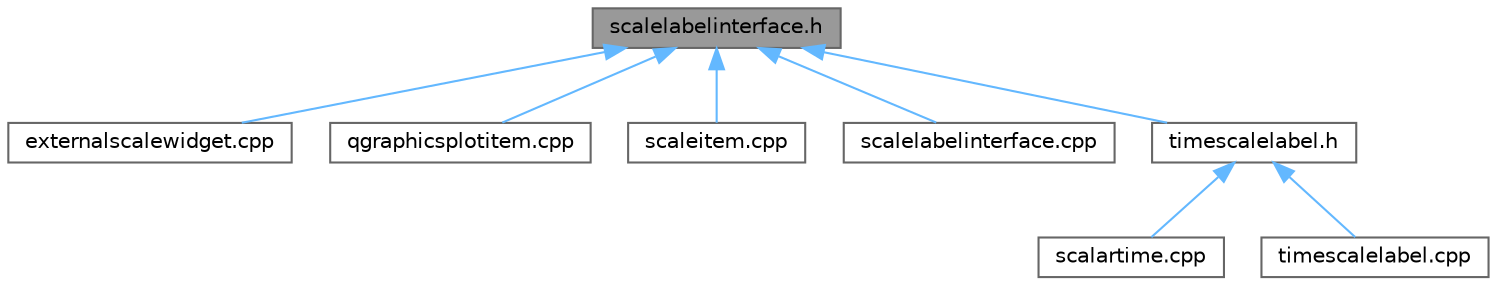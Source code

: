 digraph "scalelabelinterface.h"
{
 // LATEX_PDF_SIZE
  bgcolor="transparent";
  edge [fontname=Helvetica,fontsize=10,labelfontname=Helvetica,labelfontsize=10];
  node [fontname=Helvetica,fontsize=10,shape=box,height=0.2,width=0.4];
  Node1 [label="scalelabelinterface.h",height=0.2,width=0.4,color="gray40", fillcolor="grey60", style="filled", fontcolor="black",tooltip=" "];
  Node1 -> Node2 [dir="back",color="steelblue1",style="solid"];
  Node2 [label="externalscalewidget.cpp",height=0.2,width=0.4,color="grey40", fillcolor="white", style="filled",URL="$externalscalewidget_8cpp.html",tooltip=" "];
  Node1 -> Node3 [dir="back",color="steelblue1",style="solid"];
  Node3 [label="qgraphicsplotitem.cpp",height=0.2,width=0.4,color="grey40", fillcolor="white", style="filled",URL="$qgraphicsplotitem_8cpp.html",tooltip=" "];
  Node1 -> Node4 [dir="back",color="steelblue1",style="solid"];
  Node4 [label="scaleitem.cpp",height=0.2,width=0.4,color="grey40", fillcolor="white", style="filled",URL="$scaleitem_8cpp.html",tooltip=" "];
  Node1 -> Node5 [dir="back",color="steelblue1",style="solid"];
  Node5 [label="scalelabelinterface.cpp",height=0.2,width=0.4,color="grey40", fillcolor="white", style="filled",URL="$scalelabelinterface_8cpp.html",tooltip=" "];
  Node1 -> Node6 [dir="back",color="steelblue1",style="solid"];
  Node6 [label="timescalelabel.h",height=0.2,width=0.4,color="grey40", fillcolor="white", style="filled",URL="$timescalelabel_8h.html",tooltip=" "];
  Node6 -> Node7 [dir="back",color="steelblue1",style="solid"];
  Node7 [label="scalartime.cpp",height=0.2,width=0.4,color="grey40", fillcolor="white", style="filled",URL="$scalartime_8cpp.html",tooltip=" "];
  Node6 -> Node8 [dir="back",color="steelblue1",style="solid"];
  Node8 [label="timescalelabel.cpp",height=0.2,width=0.4,color="grey40", fillcolor="white", style="filled",URL="$timescalelabel_8cpp.html",tooltip=" "];
}
